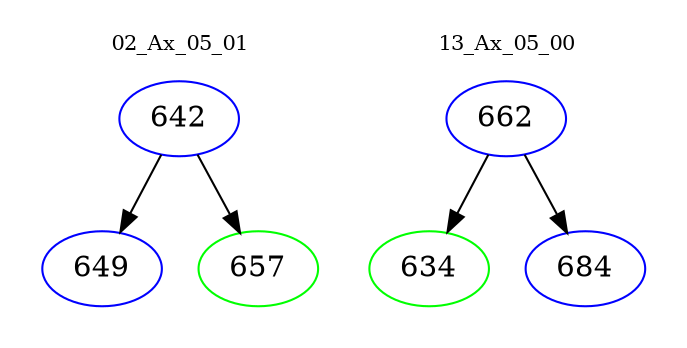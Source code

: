 digraph{
subgraph cluster_0 {
color = white
label = "02_Ax_05_01";
fontsize=10;
T0_642 [label="642", color="blue"]
T0_642 -> T0_649 [color="black"]
T0_649 [label="649", color="blue"]
T0_642 -> T0_657 [color="black"]
T0_657 [label="657", color="green"]
}
subgraph cluster_1 {
color = white
label = "13_Ax_05_00";
fontsize=10;
T1_662 [label="662", color="blue"]
T1_662 -> T1_634 [color="black"]
T1_634 [label="634", color="green"]
T1_662 -> T1_684 [color="black"]
T1_684 [label="684", color="blue"]
}
}
